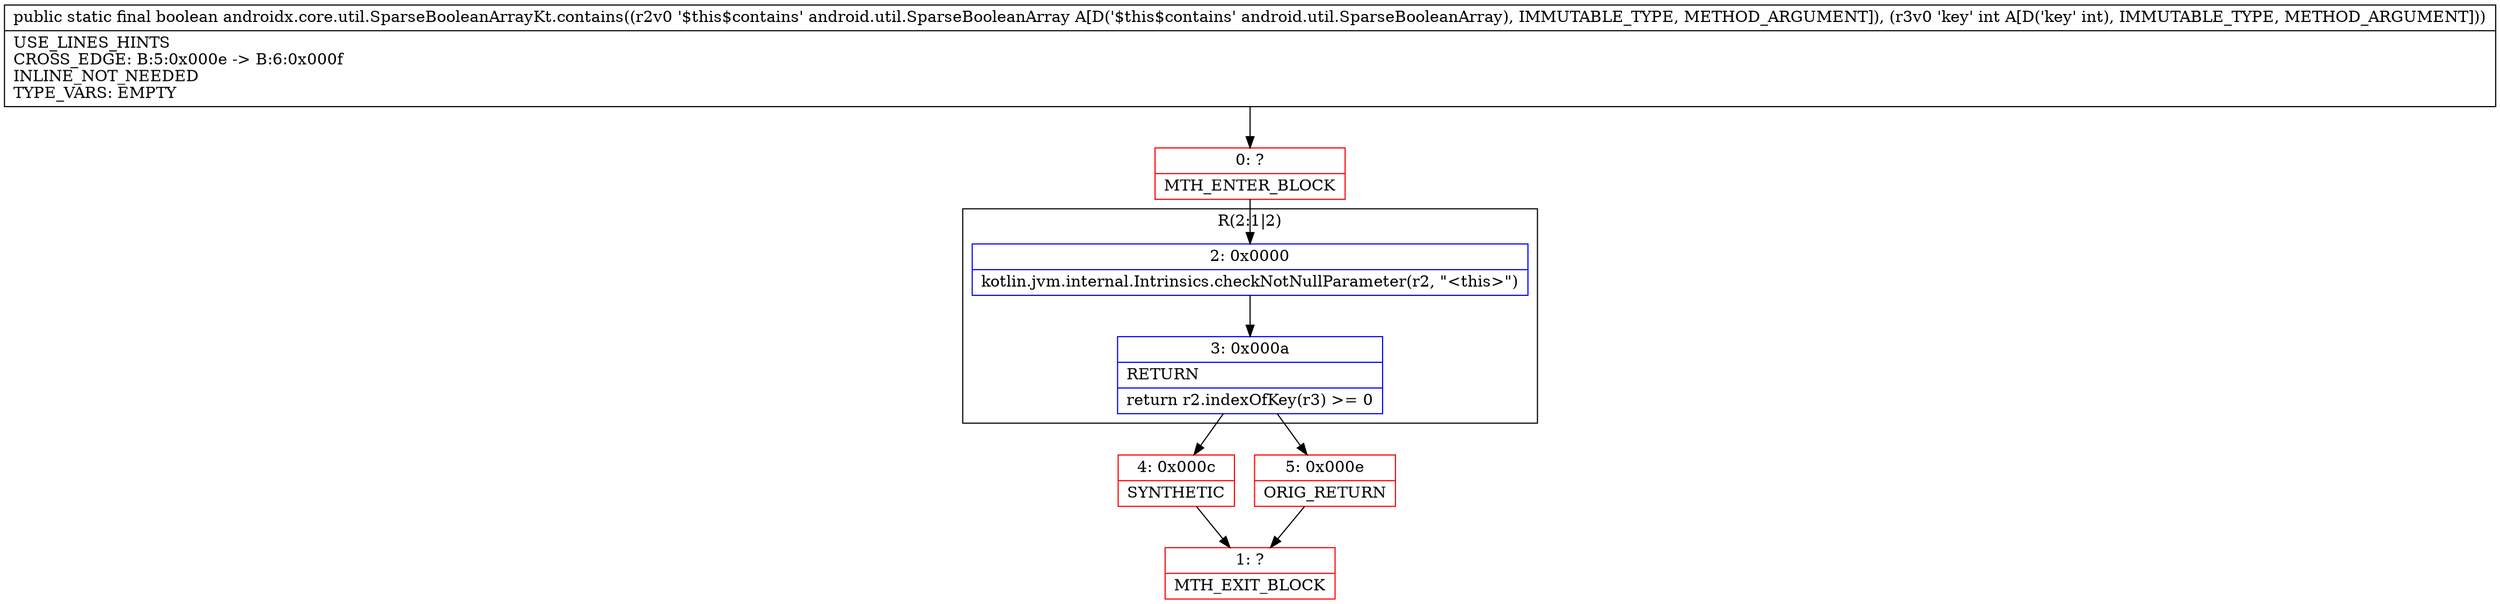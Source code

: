 digraph "CFG forandroidx.core.util.SparseBooleanArrayKt.contains(Landroid\/util\/SparseBooleanArray;I)Z" {
subgraph cluster_Region_1156068074 {
label = "R(2:1|2)";
node [shape=record,color=blue];
Node_2 [shape=record,label="{2\:\ 0x0000|kotlin.jvm.internal.Intrinsics.checkNotNullParameter(r2, \"\<this\>\")\l}"];
Node_3 [shape=record,label="{3\:\ 0x000a|RETURN\l|return r2.indexOfKey(r3) \>= 0\l}"];
}
Node_0 [shape=record,color=red,label="{0\:\ ?|MTH_ENTER_BLOCK\l}"];
Node_4 [shape=record,color=red,label="{4\:\ 0x000c|SYNTHETIC\l}"];
Node_1 [shape=record,color=red,label="{1\:\ ?|MTH_EXIT_BLOCK\l}"];
Node_5 [shape=record,color=red,label="{5\:\ 0x000e|ORIG_RETURN\l}"];
MethodNode[shape=record,label="{public static final boolean androidx.core.util.SparseBooleanArrayKt.contains((r2v0 '$this$contains' android.util.SparseBooleanArray A[D('$this$contains' android.util.SparseBooleanArray), IMMUTABLE_TYPE, METHOD_ARGUMENT]), (r3v0 'key' int A[D('key' int), IMMUTABLE_TYPE, METHOD_ARGUMENT]))  | USE_LINES_HINTS\lCROSS_EDGE: B:5:0x000e \-\> B:6:0x000f\lINLINE_NOT_NEEDED\lTYPE_VARS: EMPTY\l}"];
MethodNode -> Node_0;Node_2 -> Node_3;
Node_3 -> Node_4;
Node_3 -> Node_5;
Node_0 -> Node_2;
Node_4 -> Node_1;
Node_5 -> Node_1;
}

